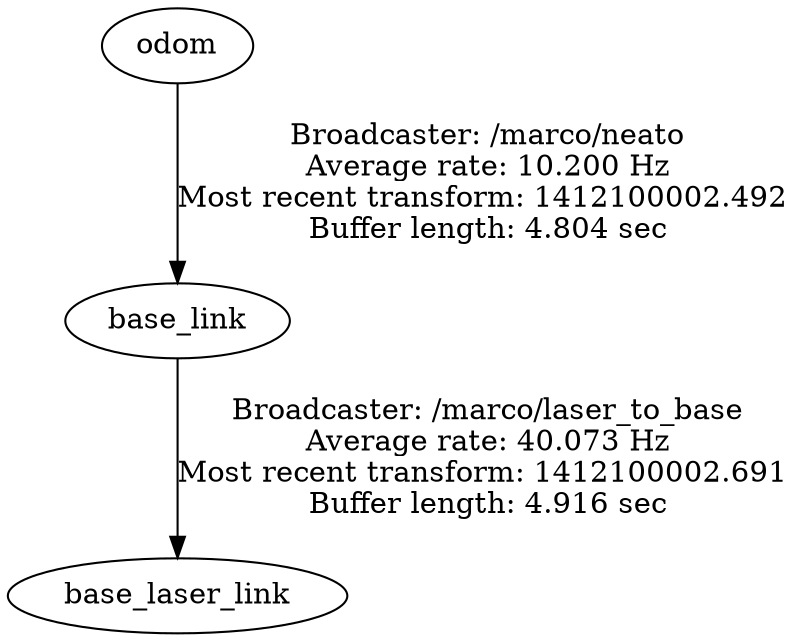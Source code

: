 digraph G {
"base_link" -> "base_laser_link"[label="Broadcaster: /marco/laser_to_base\nAverage rate: 40.073 Hz\nMost recent transform: 1412100002.691 \nBuffer length: 4.916 sec\n"];
"odom" -> "base_link"[label="Broadcaster: /marco/neato\nAverage rate: 10.200 Hz\nMost recent transform: 1412100002.492 \nBuffer length: 4.804 sec\n"];
}